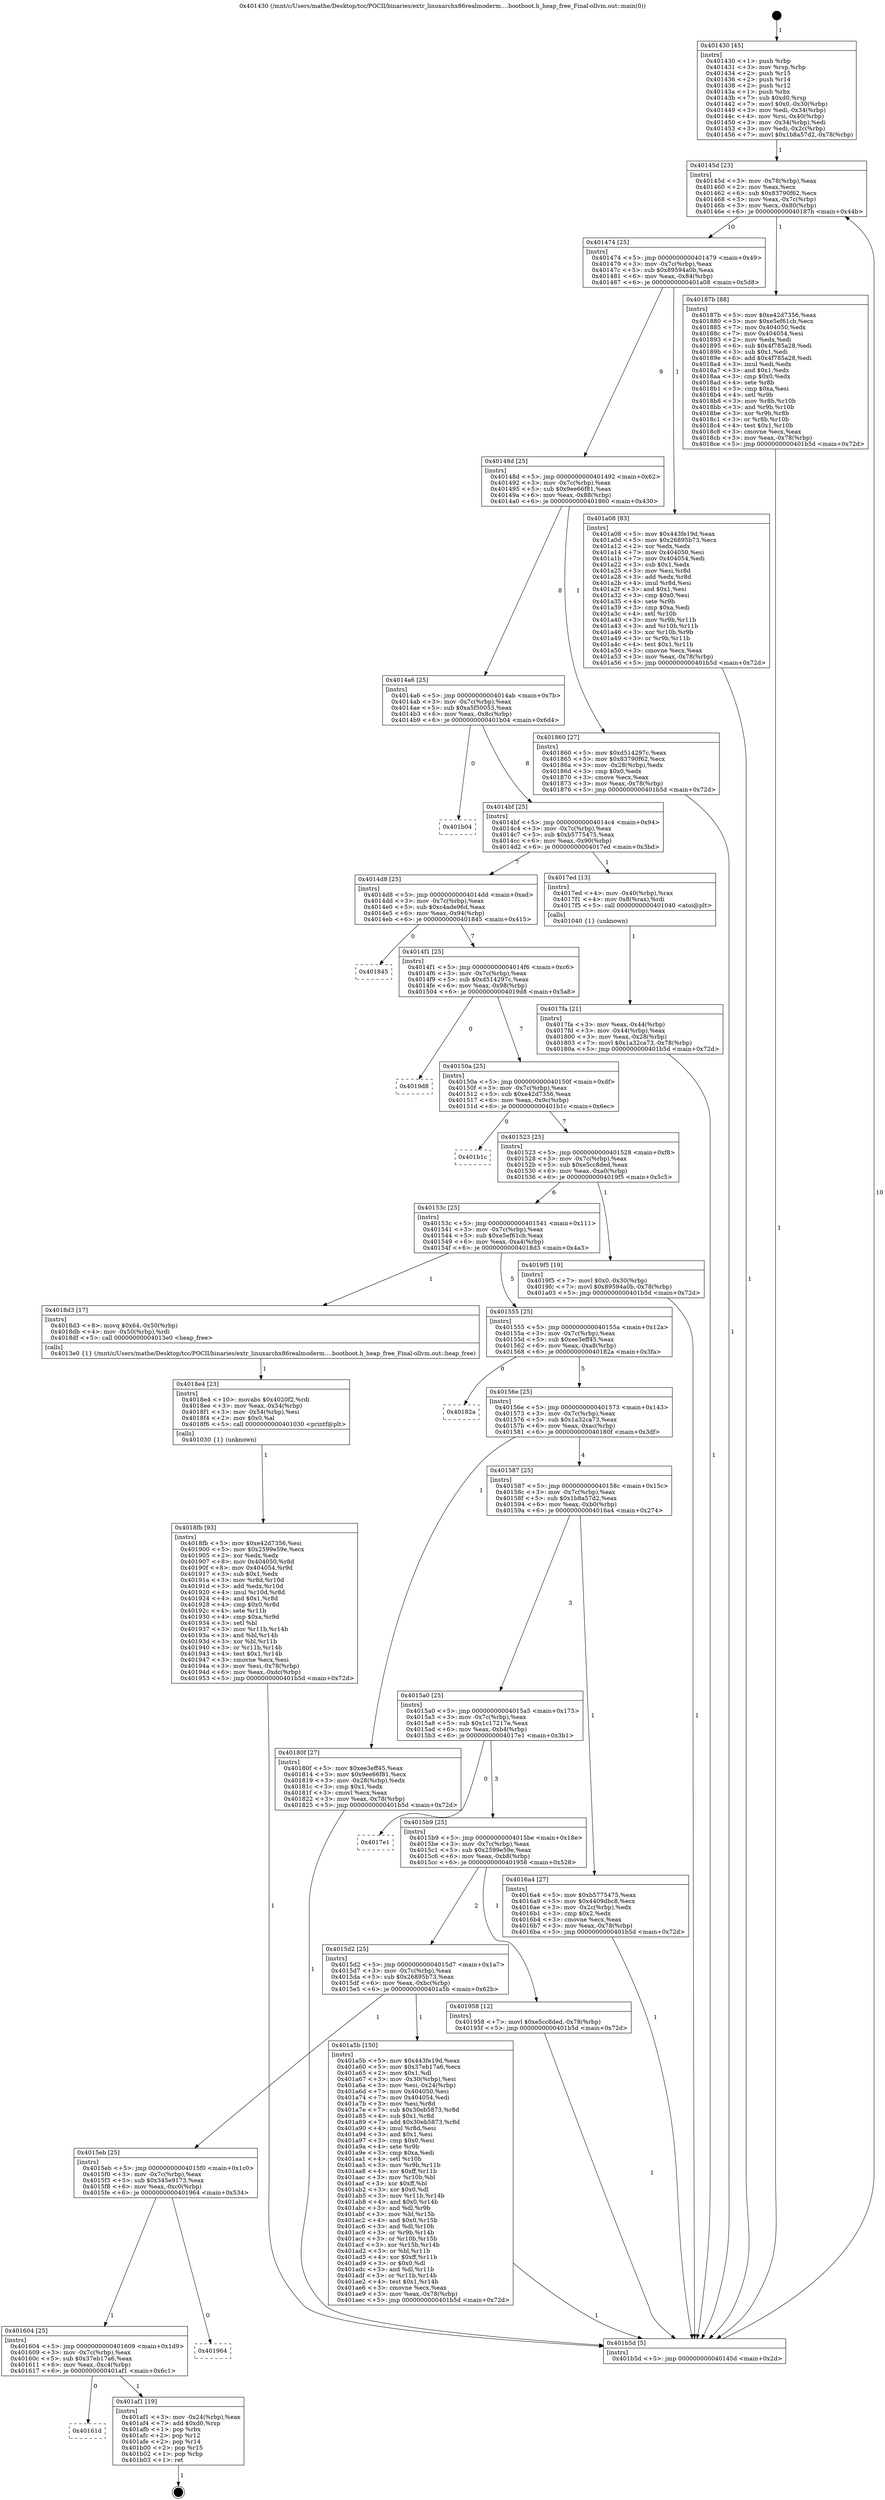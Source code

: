 digraph "0x401430" {
  label = "0x401430 (/mnt/c/Users/mathe/Desktop/tcc/POCII/binaries/extr_linuxarchx86realmoderm....bootboot.h_heap_free_Final-ollvm.out::main(0))"
  labelloc = "t"
  node[shape=record]

  Entry [label="",width=0.3,height=0.3,shape=circle,fillcolor=black,style=filled]
  "0x40145d" [label="{
     0x40145d [23]\l
     | [instrs]\l
     &nbsp;&nbsp;0x40145d \<+3\>: mov -0x78(%rbp),%eax\l
     &nbsp;&nbsp;0x401460 \<+2\>: mov %eax,%ecx\l
     &nbsp;&nbsp;0x401462 \<+6\>: sub $0x83790f62,%ecx\l
     &nbsp;&nbsp;0x401468 \<+3\>: mov %eax,-0x7c(%rbp)\l
     &nbsp;&nbsp;0x40146b \<+3\>: mov %ecx,-0x80(%rbp)\l
     &nbsp;&nbsp;0x40146e \<+6\>: je 000000000040187b \<main+0x44b\>\l
  }"]
  "0x40187b" [label="{
     0x40187b [88]\l
     | [instrs]\l
     &nbsp;&nbsp;0x40187b \<+5\>: mov $0xe42d7356,%eax\l
     &nbsp;&nbsp;0x401880 \<+5\>: mov $0xe5ef61cb,%ecx\l
     &nbsp;&nbsp;0x401885 \<+7\>: mov 0x404050,%edx\l
     &nbsp;&nbsp;0x40188c \<+7\>: mov 0x404054,%esi\l
     &nbsp;&nbsp;0x401893 \<+2\>: mov %edx,%edi\l
     &nbsp;&nbsp;0x401895 \<+6\>: sub $0x4f785a28,%edi\l
     &nbsp;&nbsp;0x40189b \<+3\>: sub $0x1,%edi\l
     &nbsp;&nbsp;0x40189e \<+6\>: add $0x4f785a28,%edi\l
     &nbsp;&nbsp;0x4018a4 \<+3\>: imul %edi,%edx\l
     &nbsp;&nbsp;0x4018a7 \<+3\>: and $0x1,%edx\l
     &nbsp;&nbsp;0x4018aa \<+3\>: cmp $0x0,%edx\l
     &nbsp;&nbsp;0x4018ad \<+4\>: sete %r8b\l
     &nbsp;&nbsp;0x4018b1 \<+3\>: cmp $0xa,%esi\l
     &nbsp;&nbsp;0x4018b4 \<+4\>: setl %r9b\l
     &nbsp;&nbsp;0x4018b8 \<+3\>: mov %r8b,%r10b\l
     &nbsp;&nbsp;0x4018bb \<+3\>: and %r9b,%r10b\l
     &nbsp;&nbsp;0x4018be \<+3\>: xor %r9b,%r8b\l
     &nbsp;&nbsp;0x4018c1 \<+3\>: or %r8b,%r10b\l
     &nbsp;&nbsp;0x4018c4 \<+4\>: test $0x1,%r10b\l
     &nbsp;&nbsp;0x4018c8 \<+3\>: cmovne %ecx,%eax\l
     &nbsp;&nbsp;0x4018cb \<+3\>: mov %eax,-0x78(%rbp)\l
     &nbsp;&nbsp;0x4018ce \<+5\>: jmp 0000000000401b5d \<main+0x72d\>\l
  }"]
  "0x401474" [label="{
     0x401474 [25]\l
     | [instrs]\l
     &nbsp;&nbsp;0x401474 \<+5\>: jmp 0000000000401479 \<main+0x49\>\l
     &nbsp;&nbsp;0x401479 \<+3\>: mov -0x7c(%rbp),%eax\l
     &nbsp;&nbsp;0x40147c \<+5\>: sub $0x89594a0b,%eax\l
     &nbsp;&nbsp;0x401481 \<+6\>: mov %eax,-0x84(%rbp)\l
     &nbsp;&nbsp;0x401487 \<+6\>: je 0000000000401a08 \<main+0x5d8\>\l
  }"]
  Exit [label="",width=0.3,height=0.3,shape=circle,fillcolor=black,style=filled,peripheries=2]
  "0x401a08" [label="{
     0x401a08 [83]\l
     | [instrs]\l
     &nbsp;&nbsp;0x401a08 \<+5\>: mov $0x443fe19d,%eax\l
     &nbsp;&nbsp;0x401a0d \<+5\>: mov $0x26895b73,%ecx\l
     &nbsp;&nbsp;0x401a12 \<+2\>: xor %edx,%edx\l
     &nbsp;&nbsp;0x401a14 \<+7\>: mov 0x404050,%esi\l
     &nbsp;&nbsp;0x401a1b \<+7\>: mov 0x404054,%edi\l
     &nbsp;&nbsp;0x401a22 \<+3\>: sub $0x1,%edx\l
     &nbsp;&nbsp;0x401a25 \<+3\>: mov %esi,%r8d\l
     &nbsp;&nbsp;0x401a28 \<+3\>: add %edx,%r8d\l
     &nbsp;&nbsp;0x401a2b \<+4\>: imul %r8d,%esi\l
     &nbsp;&nbsp;0x401a2f \<+3\>: and $0x1,%esi\l
     &nbsp;&nbsp;0x401a32 \<+3\>: cmp $0x0,%esi\l
     &nbsp;&nbsp;0x401a35 \<+4\>: sete %r9b\l
     &nbsp;&nbsp;0x401a39 \<+3\>: cmp $0xa,%edi\l
     &nbsp;&nbsp;0x401a3c \<+4\>: setl %r10b\l
     &nbsp;&nbsp;0x401a40 \<+3\>: mov %r9b,%r11b\l
     &nbsp;&nbsp;0x401a43 \<+3\>: and %r10b,%r11b\l
     &nbsp;&nbsp;0x401a46 \<+3\>: xor %r10b,%r9b\l
     &nbsp;&nbsp;0x401a49 \<+3\>: or %r9b,%r11b\l
     &nbsp;&nbsp;0x401a4c \<+4\>: test $0x1,%r11b\l
     &nbsp;&nbsp;0x401a50 \<+3\>: cmovne %ecx,%eax\l
     &nbsp;&nbsp;0x401a53 \<+3\>: mov %eax,-0x78(%rbp)\l
     &nbsp;&nbsp;0x401a56 \<+5\>: jmp 0000000000401b5d \<main+0x72d\>\l
  }"]
  "0x40148d" [label="{
     0x40148d [25]\l
     | [instrs]\l
     &nbsp;&nbsp;0x40148d \<+5\>: jmp 0000000000401492 \<main+0x62\>\l
     &nbsp;&nbsp;0x401492 \<+3\>: mov -0x7c(%rbp),%eax\l
     &nbsp;&nbsp;0x401495 \<+5\>: sub $0x9ee66f81,%eax\l
     &nbsp;&nbsp;0x40149a \<+6\>: mov %eax,-0x88(%rbp)\l
     &nbsp;&nbsp;0x4014a0 \<+6\>: je 0000000000401860 \<main+0x430\>\l
  }"]
  "0x40161d" [label="{
     0x40161d\l
  }", style=dashed]
  "0x401860" [label="{
     0x401860 [27]\l
     | [instrs]\l
     &nbsp;&nbsp;0x401860 \<+5\>: mov $0xd514297c,%eax\l
     &nbsp;&nbsp;0x401865 \<+5\>: mov $0x83790f62,%ecx\l
     &nbsp;&nbsp;0x40186a \<+3\>: mov -0x28(%rbp),%edx\l
     &nbsp;&nbsp;0x40186d \<+3\>: cmp $0x0,%edx\l
     &nbsp;&nbsp;0x401870 \<+3\>: cmove %ecx,%eax\l
     &nbsp;&nbsp;0x401873 \<+3\>: mov %eax,-0x78(%rbp)\l
     &nbsp;&nbsp;0x401876 \<+5\>: jmp 0000000000401b5d \<main+0x72d\>\l
  }"]
  "0x4014a6" [label="{
     0x4014a6 [25]\l
     | [instrs]\l
     &nbsp;&nbsp;0x4014a6 \<+5\>: jmp 00000000004014ab \<main+0x7b\>\l
     &nbsp;&nbsp;0x4014ab \<+3\>: mov -0x7c(%rbp),%eax\l
     &nbsp;&nbsp;0x4014ae \<+5\>: sub $0xa5f50053,%eax\l
     &nbsp;&nbsp;0x4014b3 \<+6\>: mov %eax,-0x8c(%rbp)\l
     &nbsp;&nbsp;0x4014b9 \<+6\>: je 0000000000401b04 \<main+0x6d4\>\l
  }"]
  "0x401af1" [label="{
     0x401af1 [19]\l
     | [instrs]\l
     &nbsp;&nbsp;0x401af1 \<+3\>: mov -0x24(%rbp),%eax\l
     &nbsp;&nbsp;0x401af4 \<+7\>: add $0xd0,%rsp\l
     &nbsp;&nbsp;0x401afb \<+1\>: pop %rbx\l
     &nbsp;&nbsp;0x401afc \<+2\>: pop %r12\l
     &nbsp;&nbsp;0x401afe \<+2\>: pop %r14\l
     &nbsp;&nbsp;0x401b00 \<+2\>: pop %r15\l
     &nbsp;&nbsp;0x401b02 \<+1\>: pop %rbp\l
     &nbsp;&nbsp;0x401b03 \<+1\>: ret\l
  }"]
  "0x401b04" [label="{
     0x401b04\l
  }", style=dashed]
  "0x4014bf" [label="{
     0x4014bf [25]\l
     | [instrs]\l
     &nbsp;&nbsp;0x4014bf \<+5\>: jmp 00000000004014c4 \<main+0x94\>\l
     &nbsp;&nbsp;0x4014c4 \<+3\>: mov -0x7c(%rbp),%eax\l
     &nbsp;&nbsp;0x4014c7 \<+5\>: sub $0xb5775475,%eax\l
     &nbsp;&nbsp;0x4014cc \<+6\>: mov %eax,-0x90(%rbp)\l
     &nbsp;&nbsp;0x4014d2 \<+6\>: je 00000000004017ed \<main+0x3bd\>\l
  }"]
  "0x401604" [label="{
     0x401604 [25]\l
     | [instrs]\l
     &nbsp;&nbsp;0x401604 \<+5\>: jmp 0000000000401609 \<main+0x1d9\>\l
     &nbsp;&nbsp;0x401609 \<+3\>: mov -0x7c(%rbp),%eax\l
     &nbsp;&nbsp;0x40160c \<+5\>: sub $0x37eb17a6,%eax\l
     &nbsp;&nbsp;0x401611 \<+6\>: mov %eax,-0xc4(%rbp)\l
     &nbsp;&nbsp;0x401617 \<+6\>: je 0000000000401af1 \<main+0x6c1\>\l
  }"]
  "0x4017ed" [label="{
     0x4017ed [13]\l
     | [instrs]\l
     &nbsp;&nbsp;0x4017ed \<+4\>: mov -0x40(%rbp),%rax\l
     &nbsp;&nbsp;0x4017f1 \<+4\>: mov 0x8(%rax),%rdi\l
     &nbsp;&nbsp;0x4017f5 \<+5\>: call 0000000000401040 \<atoi@plt\>\l
     | [calls]\l
     &nbsp;&nbsp;0x401040 \{1\} (unknown)\l
  }"]
  "0x4014d8" [label="{
     0x4014d8 [25]\l
     | [instrs]\l
     &nbsp;&nbsp;0x4014d8 \<+5\>: jmp 00000000004014dd \<main+0xad\>\l
     &nbsp;&nbsp;0x4014dd \<+3\>: mov -0x7c(%rbp),%eax\l
     &nbsp;&nbsp;0x4014e0 \<+5\>: sub $0xc4ade96d,%eax\l
     &nbsp;&nbsp;0x4014e5 \<+6\>: mov %eax,-0x94(%rbp)\l
     &nbsp;&nbsp;0x4014eb \<+6\>: je 0000000000401845 \<main+0x415\>\l
  }"]
  "0x401964" [label="{
     0x401964\l
  }", style=dashed]
  "0x401845" [label="{
     0x401845\l
  }", style=dashed]
  "0x4014f1" [label="{
     0x4014f1 [25]\l
     | [instrs]\l
     &nbsp;&nbsp;0x4014f1 \<+5\>: jmp 00000000004014f6 \<main+0xc6\>\l
     &nbsp;&nbsp;0x4014f6 \<+3\>: mov -0x7c(%rbp),%eax\l
     &nbsp;&nbsp;0x4014f9 \<+5\>: sub $0xd514297c,%eax\l
     &nbsp;&nbsp;0x4014fe \<+6\>: mov %eax,-0x98(%rbp)\l
     &nbsp;&nbsp;0x401504 \<+6\>: je 00000000004019d8 \<main+0x5a8\>\l
  }"]
  "0x4015eb" [label="{
     0x4015eb [25]\l
     | [instrs]\l
     &nbsp;&nbsp;0x4015eb \<+5\>: jmp 00000000004015f0 \<main+0x1c0\>\l
     &nbsp;&nbsp;0x4015f0 \<+3\>: mov -0x7c(%rbp),%eax\l
     &nbsp;&nbsp;0x4015f3 \<+5\>: sub $0x345e9173,%eax\l
     &nbsp;&nbsp;0x4015f8 \<+6\>: mov %eax,-0xc0(%rbp)\l
     &nbsp;&nbsp;0x4015fe \<+6\>: je 0000000000401964 \<main+0x534\>\l
  }"]
  "0x4019d8" [label="{
     0x4019d8\l
  }", style=dashed]
  "0x40150a" [label="{
     0x40150a [25]\l
     | [instrs]\l
     &nbsp;&nbsp;0x40150a \<+5\>: jmp 000000000040150f \<main+0xdf\>\l
     &nbsp;&nbsp;0x40150f \<+3\>: mov -0x7c(%rbp),%eax\l
     &nbsp;&nbsp;0x401512 \<+5\>: sub $0xe42d7356,%eax\l
     &nbsp;&nbsp;0x401517 \<+6\>: mov %eax,-0x9c(%rbp)\l
     &nbsp;&nbsp;0x40151d \<+6\>: je 0000000000401b1c \<main+0x6ec\>\l
  }"]
  "0x401a5b" [label="{
     0x401a5b [150]\l
     | [instrs]\l
     &nbsp;&nbsp;0x401a5b \<+5\>: mov $0x443fe19d,%eax\l
     &nbsp;&nbsp;0x401a60 \<+5\>: mov $0x37eb17a6,%ecx\l
     &nbsp;&nbsp;0x401a65 \<+2\>: mov $0x1,%dl\l
     &nbsp;&nbsp;0x401a67 \<+3\>: mov -0x30(%rbp),%esi\l
     &nbsp;&nbsp;0x401a6a \<+3\>: mov %esi,-0x24(%rbp)\l
     &nbsp;&nbsp;0x401a6d \<+7\>: mov 0x404050,%esi\l
     &nbsp;&nbsp;0x401a74 \<+7\>: mov 0x404054,%edi\l
     &nbsp;&nbsp;0x401a7b \<+3\>: mov %esi,%r8d\l
     &nbsp;&nbsp;0x401a7e \<+7\>: sub $0x30eb5873,%r8d\l
     &nbsp;&nbsp;0x401a85 \<+4\>: sub $0x1,%r8d\l
     &nbsp;&nbsp;0x401a89 \<+7\>: add $0x30eb5873,%r8d\l
     &nbsp;&nbsp;0x401a90 \<+4\>: imul %r8d,%esi\l
     &nbsp;&nbsp;0x401a94 \<+3\>: and $0x1,%esi\l
     &nbsp;&nbsp;0x401a97 \<+3\>: cmp $0x0,%esi\l
     &nbsp;&nbsp;0x401a9a \<+4\>: sete %r9b\l
     &nbsp;&nbsp;0x401a9e \<+3\>: cmp $0xa,%edi\l
     &nbsp;&nbsp;0x401aa1 \<+4\>: setl %r10b\l
     &nbsp;&nbsp;0x401aa5 \<+3\>: mov %r9b,%r11b\l
     &nbsp;&nbsp;0x401aa8 \<+4\>: xor $0xff,%r11b\l
     &nbsp;&nbsp;0x401aac \<+3\>: mov %r10b,%bl\l
     &nbsp;&nbsp;0x401aaf \<+3\>: xor $0xff,%bl\l
     &nbsp;&nbsp;0x401ab2 \<+3\>: xor $0x0,%dl\l
     &nbsp;&nbsp;0x401ab5 \<+3\>: mov %r11b,%r14b\l
     &nbsp;&nbsp;0x401ab8 \<+4\>: and $0x0,%r14b\l
     &nbsp;&nbsp;0x401abc \<+3\>: and %dl,%r9b\l
     &nbsp;&nbsp;0x401abf \<+3\>: mov %bl,%r15b\l
     &nbsp;&nbsp;0x401ac2 \<+4\>: and $0x0,%r15b\l
     &nbsp;&nbsp;0x401ac6 \<+3\>: and %dl,%r10b\l
     &nbsp;&nbsp;0x401ac9 \<+3\>: or %r9b,%r14b\l
     &nbsp;&nbsp;0x401acc \<+3\>: or %r10b,%r15b\l
     &nbsp;&nbsp;0x401acf \<+3\>: xor %r15b,%r14b\l
     &nbsp;&nbsp;0x401ad2 \<+3\>: or %bl,%r11b\l
     &nbsp;&nbsp;0x401ad5 \<+4\>: xor $0xff,%r11b\l
     &nbsp;&nbsp;0x401ad9 \<+3\>: or $0x0,%dl\l
     &nbsp;&nbsp;0x401adc \<+3\>: and %dl,%r11b\l
     &nbsp;&nbsp;0x401adf \<+3\>: or %r11b,%r14b\l
     &nbsp;&nbsp;0x401ae2 \<+4\>: test $0x1,%r14b\l
     &nbsp;&nbsp;0x401ae6 \<+3\>: cmovne %ecx,%eax\l
     &nbsp;&nbsp;0x401ae9 \<+3\>: mov %eax,-0x78(%rbp)\l
     &nbsp;&nbsp;0x401aec \<+5\>: jmp 0000000000401b5d \<main+0x72d\>\l
  }"]
  "0x401b1c" [label="{
     0x401b1c\l
  }", style=dashed]
  "0x401523" [label="{
     0x401523 [25]\l
     | [instrs]\l
     &nbsp;&nbsp;0x401523 \<+5\>: jmp 0000000000401528 \<main+0xf8\>\l
     &nbsp;&nbsp;0x401528 \<+3\>: mov -0x7c(%rbp),%eax\l
     &nbsp;&nbsp;0x40152b \<+5\>: sub $0xe5cc8ded,%eax\l
     &nbsp;&nbsp;0x401530 \<+6\>: mov %eax,-0xa0(%rbp)\l
     &nbsp;&nbsp;0x401536 \<+6\>: je 00000000004019f5 \<main+0x5c5\>\l
  }"]
  "0x4015d2" [label="{
     0x4015d2 [25]\l
     | [instrs]\l
     &nbsp;&nbsp;0x4015d2 \<+5\>: jmp 00000000004015d7 \<main+0x1a7\>\l
     &nbsp;&nbsp;0x4015d7 \<+3\>: mov -0x7c(%rbp),%eax\l
     &nbsp;&nbsp;0x4015da \<+5\>: sub $0x26895b73,%eax\l
     &nbsp;&nbsp;0x4015df \<+6\>: mov %eax,-0xbc(%rbp)\l
     &nbsp;&nbsp;0x4015e5 \<+6\>: je 0000000000401a5b \<main+0x62b\>\l
  }"]
  "0x4019f5" [label="{
     0x4019f5 [19]\l
     | [instrs]\l
     &nbsp;&nbsp;0x4019f5 \<+7\>: movl $0x0,-0x30(%rbp)\l
     &nbsp;&nbsp;0x4019fc \<+7\>: movl $0x89594a0b,-0x78(%rbp)\l
     &nbsp;&nbsp;0x401a03 \<+5\>: jmp 0000000000401b5d \<main+0x72d\>\l
  }"]
  "0x40153c" [label="{
     0x40153c [25]\l
     | [instrs]\l
     &nbsp;&nbsp;0x40153c \<+5\>: jmp 0000000000401541 \<main+0x111\>\l
     &nbsp;&nbsp;0x401541 \<+3\>: mov -0x7c(%rbp),%eax\l
     &nbsp;&nbsp;0x401544 \<+5\>: sub $0xe5ef61cb,%eax\l
     &nbsp;&nbsp;0x401549 \<+6\>: mov %eax,-0xa4(%rbp)\l
     &nbsp;&nbsp;0x40154f \<+6\>: je 00000000004018d3 \<main+0x4a3\>\l
  }"]
  "0x401958" [label="{
     0x401958 [12]\l
     | [instrs]\l
     &nbsp;&nbsp;0x401958 \<+7\>: movl $0xe5cc8ded,-0x78(%rbp)\l
     &nbsp;&nbsp;0x40195f \<+5\>: jmp 0000000000401b5d \<main+0x72d\>\l
  }"]
  "0x4018d3" [label="{
     0x4018d3 [17]\l
     | [instrs]\l
     &nbsp;&nbsp;0x4018d3 \<+8\>: movq $0x64,-0x50(%rbp)\l
     &nbsp;&nbsp;0x4018db \<+4\>: mov -0x50(%rbp),%rdi\l
     &nbsp;&nbsp;0x4018df \<+5\>: call 00000000004013e0 \<heap_free\>\l
     | [calls]\l
     &nbsp;&nbsp;0x4013e0 \{1\} (/mnt/c/Users/mathe/Desktop/tcc/POCII/binaries/extr_linuxarchx86realmoderm....bootboot.h_heap_free_Final-ollvm.out::heap_free)\l
  }"]
  "0x401555" [label="{
     0x401555 [25]\l
     | [instrs]\l
     &nbsp;&nbsp;0x401555 \<+5\>: jmp 000000000040155a \<main+0x12a\>\l
     &nbsp;&nbsp;0x40155a \<+3\>: mov -0x7c(%rbp),%eax\l
     &nbsp;&nbsp;0x40155d \<+5\>: sub $0xee3eff45,%eax\l
     &nbsp;&nbsp;0x401562 \<+6\>: mov %eax,-0xa8(%rbp)\l
     &nbsp;&nbsp;0x401568 \<+6\>: je 000000000040182a \<main+0x3fa\>\l
  }"]
  "0x4015b9" [label="{
     0x4015b9 [25]\l
     | [instrs]\l
     &nbsp;&nbsp;0x4015b9 \<+5\>: jmp 00000000004015be \<main+0x18e\>\l
     &nbsp;&nbsp;0x4015be \<+3\>: mov -0x7c(%rbp),%eax\l
     &nbsp;&nbsp;0x4015c1 \<+5\>: sub $0x2599e59e,%eax\l
     &nbsp;&nbsp;0x4015c6 \<+6\>: mov %eax,-0xb8(%rbp)\l
     &nbsp;&nbsp;0x4015cc \<+6\>: je 0000000000401958 \<main+0x528\>\l
  }"]
  "0x40182a" [label="{
     0x40182a\l
  }", style=dashed]
  "0x40156e" [label="{
     0x40156e [25]\l
     | [instrs]\l
     &nbsp;&nbsp;0x40156e \<+5\>: jmp 0000000000401573 \<main+0x143\>\l
     &nbsp;&nbsp;0x401573 \<+3\>: mov -0x7c(%rbp),%eax\l
     &nbsp;&nbsp;0x401576 \<+5\>: sub $0x1a32ca73,%eax\l
     &nbsp;&nbsp;0x40157b \<+6\>: mov %eax,-0xac(%rbp)\l
     &nbsp;&nbsp;0x401581 \<+6\>: je 000000000040180f \<main+0x3df\>\l
  }"]
  "0x4017e1" [label="{
     0x4017e1\l
  }", style=dashed]
  "0x40180f" [label="{
     0x40180f [27]\l
     | [instrs]\l
     &nbsp;&nbsp;0x40180f \<+5\>: mov $0xee3eff45,%eax\l
     &nbsp;&nbsp;0x401814 \<+5\>: mov $0x9ee66f81,%ecx\l
     &nbsp;&nbsp;0x401819 \<+3\>: mov -0x28(%rbp),%edx\l
     &nbsp;&nbsp;0x40181c \<+3\>: cmp $0x1,%edx\l
     &nbsp;&nbsp;0x40181f \<+3\>: cmovl %ecx,%eax\l
     &nbsp;&nbsp;0x401822 \<+3\>: mov %eax,-0x78(%rbp)\l
     &nbsp;&nbsp;0x401825 \<+5\>: jmp 0000000000401b5d \<main+0x72d\>\l
  }"]
  "0x401587" [label="{
     0x401587 [25]\l
     | [instrs]\l
     &nbsp;&nbsp;0x401587 \<+5\>: jmp 000000000040158c \<main+0x15c\>\l
     &nbsp;&nbsp;0x40158c \<+3\>: mov -0x7c(%rbp),%eax\l
     &nbsp;&nbsp;0x40158f \<+5\>: sub $0x1b8a57d2,%eax\l
     &nbsp;&nbsp;0x401594 \<+6\>: mov %eax,-0xb0(%rbp)\l
     &nbsp;&nbsp;0x40159a \<+6\>: je 00000000004016a4 \<main+0x274\>\l
  }"]
  "0x4018fb" [label="{
     0x4018fb [93]\l
     | [instrs]\l
     &nbsp;&nbsp;0x4018fb \<+5\>: mov $0xe42d7356,%esi\l
     &nbsp;&nbsp;0x401900 \<+5\>: mov $0x2599e59e,%ecx\l
     &nbsp;&nbsp;0x401905 \<+2\>: xor %edx,%edx\l
     &nbsp;&nbsp;0x401907 \<+8\>: mov 0x404050,%r8d\l
     &nbsp;&nbsp;0x40190f \<+8\>: mov 0x404054,%r9d\l
     &nbsp;&nbsp;0x401917 \<+3\>: sub $0x1,%edx\l
     &nbsp;&nbsp;0x40191a \<+3\>: mov %r8d,%r10d\l
     &nbsp;&nbsp;0x40191d \<+3\>: add %edx,%r10d\l
     &nbsp;&nbsp;0x401920 \<+4\>: imul %r10d,%r8d\l
     &nbsp;&nbsp;0x401924 \<+4\>: and $0x1,%r8d\l
     &nbsp;&nbsp;0x401928 \<+4\>: cmp $0x0,%r8d\l
     &nbsp;&nbsp;0x40192c \<+4\>: sete %r11b\l
     &nbsp;&nbsp;0x401930 \<+4\>: cmp $0xa,%r9d\l
     &nbsp;&nbsp;0x401934 \<+3\>: setl %bl\l
     &nbsp;&nbsp;0x401937 \<+3\>: mov %r11b,%r14b\l
     &nbsp;&nbsp;0x40193a \<+3\>: and %bl,%r14b\l
     &nbsp;&nbsp;0x40193d \<+3\>: xor %bl,%r11b\l
     &nbsp;&nbsp;0x401940 \<+3\>: or %r11b,%r14b\l
     &nbsp;&nbsp;0x401943 \<+4\>: test $0x1,%r14b\l
     &nbsp;&nbsp;0x401947 \<+3\>: cmovne %ecx,%esi\l
     &nbsp;&nbsp;0x40194a \<+3\>: mov %esi,-0x78(%rbp)\l
     &nbsp;&nbsp;0x40194d \<+6\>: mov %eax,-0xdc(%rbp)\l
     &nbsp;&nbsp;0x401953 \<+5\>: jmp 0000000000401b5d \<main+0x72d\>\l
  }"]
  "0x4016a4" [label="{
     0x4016a4 [27]\l
     | [instrs]\l
     &nbsp;&nbsp;0x4016a4 \<+5\>: mov $0xb5775475,%eax\l
     &nbsp;&nbsp;0x4016a9 \<+5\>: mov $0x4409dbc8,%ecx\l
     &nbsp;&nbsp;0x4016ae \<+3\>: mov -0x2c(%rbp),%edx\l
     &nbsp;&nbsp;0x4016b1 \<+3\>: cmp $0x2,%edx\l
     &nbsp;&nbsp;0x4016b4 \<+3\>: cmovne %ecx,%eax\l
     &nbsp;&nbsp;0x4016b7 \<+3\>: mov %eax,-0x78(%rbp)\l
     &nbsp;&nbsp;0x4016ba \<+5\>: jmp 0000000000401b5d \<main+0x72d\>\l
  }"]
  "0x4015a0" [label="{
     0x4015a0 [25]\l
     | [instrs]\l
     &nbsp;&nbsp;0x4015a0 \<+5\>: jmp 00000000004015a5 \<main+0x175\>\l
     &nbsp;&nbsp;0x4015a5 \<+3\>: mov -0x7c(%rbp),%eax\l
     &nbsp;&nbsp;0x4015a8 \<+5\>: sub $0x1c17217e,%eax\l
     &nbsp;&nbsp;0x4015ad \<+6\>: mov %eax,-0xb4(%rbp)\l
     &nbsp;&nbsp;0x4015b3 \<+6\>: je 00000000004017e1 \<main+0x3b1\>\l
  }"]
  "0x401b5d" [label="{
     0x401b5d [5]\l
     | [instrs]\l
     &nbsp;&nbsp;0x401b5d \<+5\>: jmp 000000000040145d \<main+0x2d\>\l
  }"]
  "0x401430" [label="{
     0x401430 [45]\l
     | [instrs]\l
     &nbsp;&nbsp;0x401430 \<+1\>: push %rbp\l
     &nbsp;&nbsp;0x401431 \<+3\>: mov %rsp,%rbp\l
     &nbsp;&nbsp;0x401434 \<+2\>: push %r15\l
     &nbsp;&nbsp;0x401436 \<+2\>: push %r14\l
     &nbsp;&nbsp;0x401438 \<+2\>: push %r12\l
     &nbsp;&nbsp;0x40143a \<+1\>: push %rbx\l
     &nbsp;&nbsp;0x40143b \<+7\>: sub $0xd0,%rsp\l
     &nbsp;&nbsp;0x401442 \<+7\>: movl $0x0,-0x30(%rbp)\l
     &nbsp;&nbsp;0x401449 \<+3\>: mov %edi,-0x34(%rbp)\l
     &nbsp;&nbsp;0x40144c \<+4\>: mov %rsi,-0x40(%rbp)\l
     &nbsp;&nbsp;0x401450 \<+3\>: mov -0x34(%rbp),%edi\l
     &nbsp;&nbsp;0x401453 \<+3\>: mov %edi,-0x2c(%rbp)\l
     &nbsp;&nbsp;0x401456 \<+7\>: movl $0x1b8a57d2,-0x78(%rbp)\l
  }"]
  "0x4017fa" [label="{
     0x4017fa [21]\l
     | [instrs]\l
     &nbsp;&nbsp;0x4017fa \<+3\>: mov %eax,-0x44(%rbp)\l
     &nbsp;&nbsp;0x4017fd \<+3\>: mov -0x44(%rbp),%eax\l
     &nbsp;&nbsp;0x401800 \<+3\>: mov %eax,-0x28(%rbp)\l
     &nbsp;&nbsp;0x401803 \<+7\>: movl $0x1a32ca73,-0x78(%rbp)\l
     &nbsp;&nbsp;0x40180a \<+5\>: jmp 0000000000401b5d \<main+0x72d\>\l
  }"]
  "0x4018e4" [label="{
     0x4018e4 [23]\l
     | [instrs]\l
     &nbsp;&nbsp;0x4018e4 \<+10\>: movabs $0x4020f2,%rdi\l
     &nbsp;&nbsp;0x4018ee \<+3\>: mov %eax,-0x54(%rbp)\l
     &nbsp;&nbsp;0x4018f1 \<+3\>: mov -0x54(%rbp),%esi\l
     &nbsp;&nbsp;0x4018f4 \<+2\>: mov $0x0,%al\l
     &nbsp;&nbsp;0x4018f6 \<+5\>: call 0000000000401030 \<printf@plt\>\l
     | [calls]\l
     &nbsp;&nbsp;0x401030 \{1\} (unknown)\l
  }"]
  Entry -> "0x401430" [label=" 1"]
  "0x40145d" -> "0x40187b" [label=" 1"]
  "0x40145d" -> "0x401474" [label=" 10"]
  "0x401af1" -> Exit [label=" 1"]
  "0x401474" -> "0x401a08" [label=" 1"]
  "0x401474" -> "0x40148d" [label=" 9"]
  "0x401604" -> "0x40161d" [label=" 0"]
  "0x40148d" -> "0x401860" [label=" 1"]
  "0x40148d" -> "0x4014a6" [label=" 8"]
  "0x401604" -> "0x401af1" [label=" 1"]
  "0x4014a6" -> "0x401b04" [label=" 0"]
  "0x4014a6" -> "0x4014bf" [label=" 8"]
  "0x4015eb" -> "0x401604" [label=" 1"]
  "0x4014bf" -> "0x4017ed" [label=" 1"]
  "0x4014bf" -> "0x4014d8" [label=" 7"]
  "0x4015eb" -> "0x401964" [label=" 0"]
  "0x4014d8" -> "0x401845" [label=" 0"]
  "0x4014d8" -> "0x4014f1" [label=" 7"]
  "0x401a5b" -> "0x401b5d" [label=" 1"]
  "0x4014f1" -> "0x4019d8" [label=" 0"]
  "0x4014f1" -> "0x40150a" [label=" 7"]
  "0x4015d2" -> "0x4015eb" [label=" 1"]
  "0x40150a" -> "0x401b1c" [label=" 0"]
  "0x40150a" -> "0x401523" [label=" 7"]
  "0x4015d2" -> "0x401a5b" [label=" 1"]
  "0x401523" -> "0x4019f5" [label=" 1"]
  "0x401523" -> "0x40153c" [label=" 6"]
  "0x401a08" -> "0x401b5d" [label=" 1"]
  "0x40153c" -> "0x4018d3" [label=" 1"]
  "0x40153c" -> "0x401555" [label=" 5"]
  "0x4019f5" -> "0x401b5d" [label=" 1"]
  "0x401555" -> "0x40182a" [label=" 0"]
  "0x401555" -> "0x40156e" [label=" 5"]
  "0x4015b9" -> "0x4015d2" [label=" 2"]
  "0x40156e" -> "0x40180f" [label=" 1"]
  "0x40156e" -> "0x401587" [label=" 4"]
  "0x4015b9" -> "0x401958" [label=" 1"]
  "0x401587" -> "0x4016a4" [label=" 1"]
  "0x401587" -> "0x4015a0" [label=" 3"]
  "0x4016a4" -> "0x401b5d" [label=" 1"]
  "0x401430" -> "0x40145d" [label=" 1"]
  "0x401b5d" -> "0x40145d" [label=" 10"]
  "0x4017ed" -> "0x4017fa" [label=" 1"]
  "0x4017fa" -> "0x401b5d" [label=" 1"]
  "0x40180f" -> "0x401b5d" [label=" 1"]
  "0x401860" -> "0x401b5d" [label=" 1"]
  "0x40187b" -> "0x401b5d" [label=" 1"]
  "0x4018d3" -> "0x4018e4" [label=" 1"]
  "0x4018e4" -> "0x4018fb" [label=" 1"]
  "0x4018fb" -> "0x401b5d" [label=" 1"]
  "0x401958" -> "0x401b5d" [label=" 1"]
  "0x4015a0" -> "0x4017e1" [label=" 0"]
  "0x4015a0" -> "0x4015b9" [label=" 3"]
}
